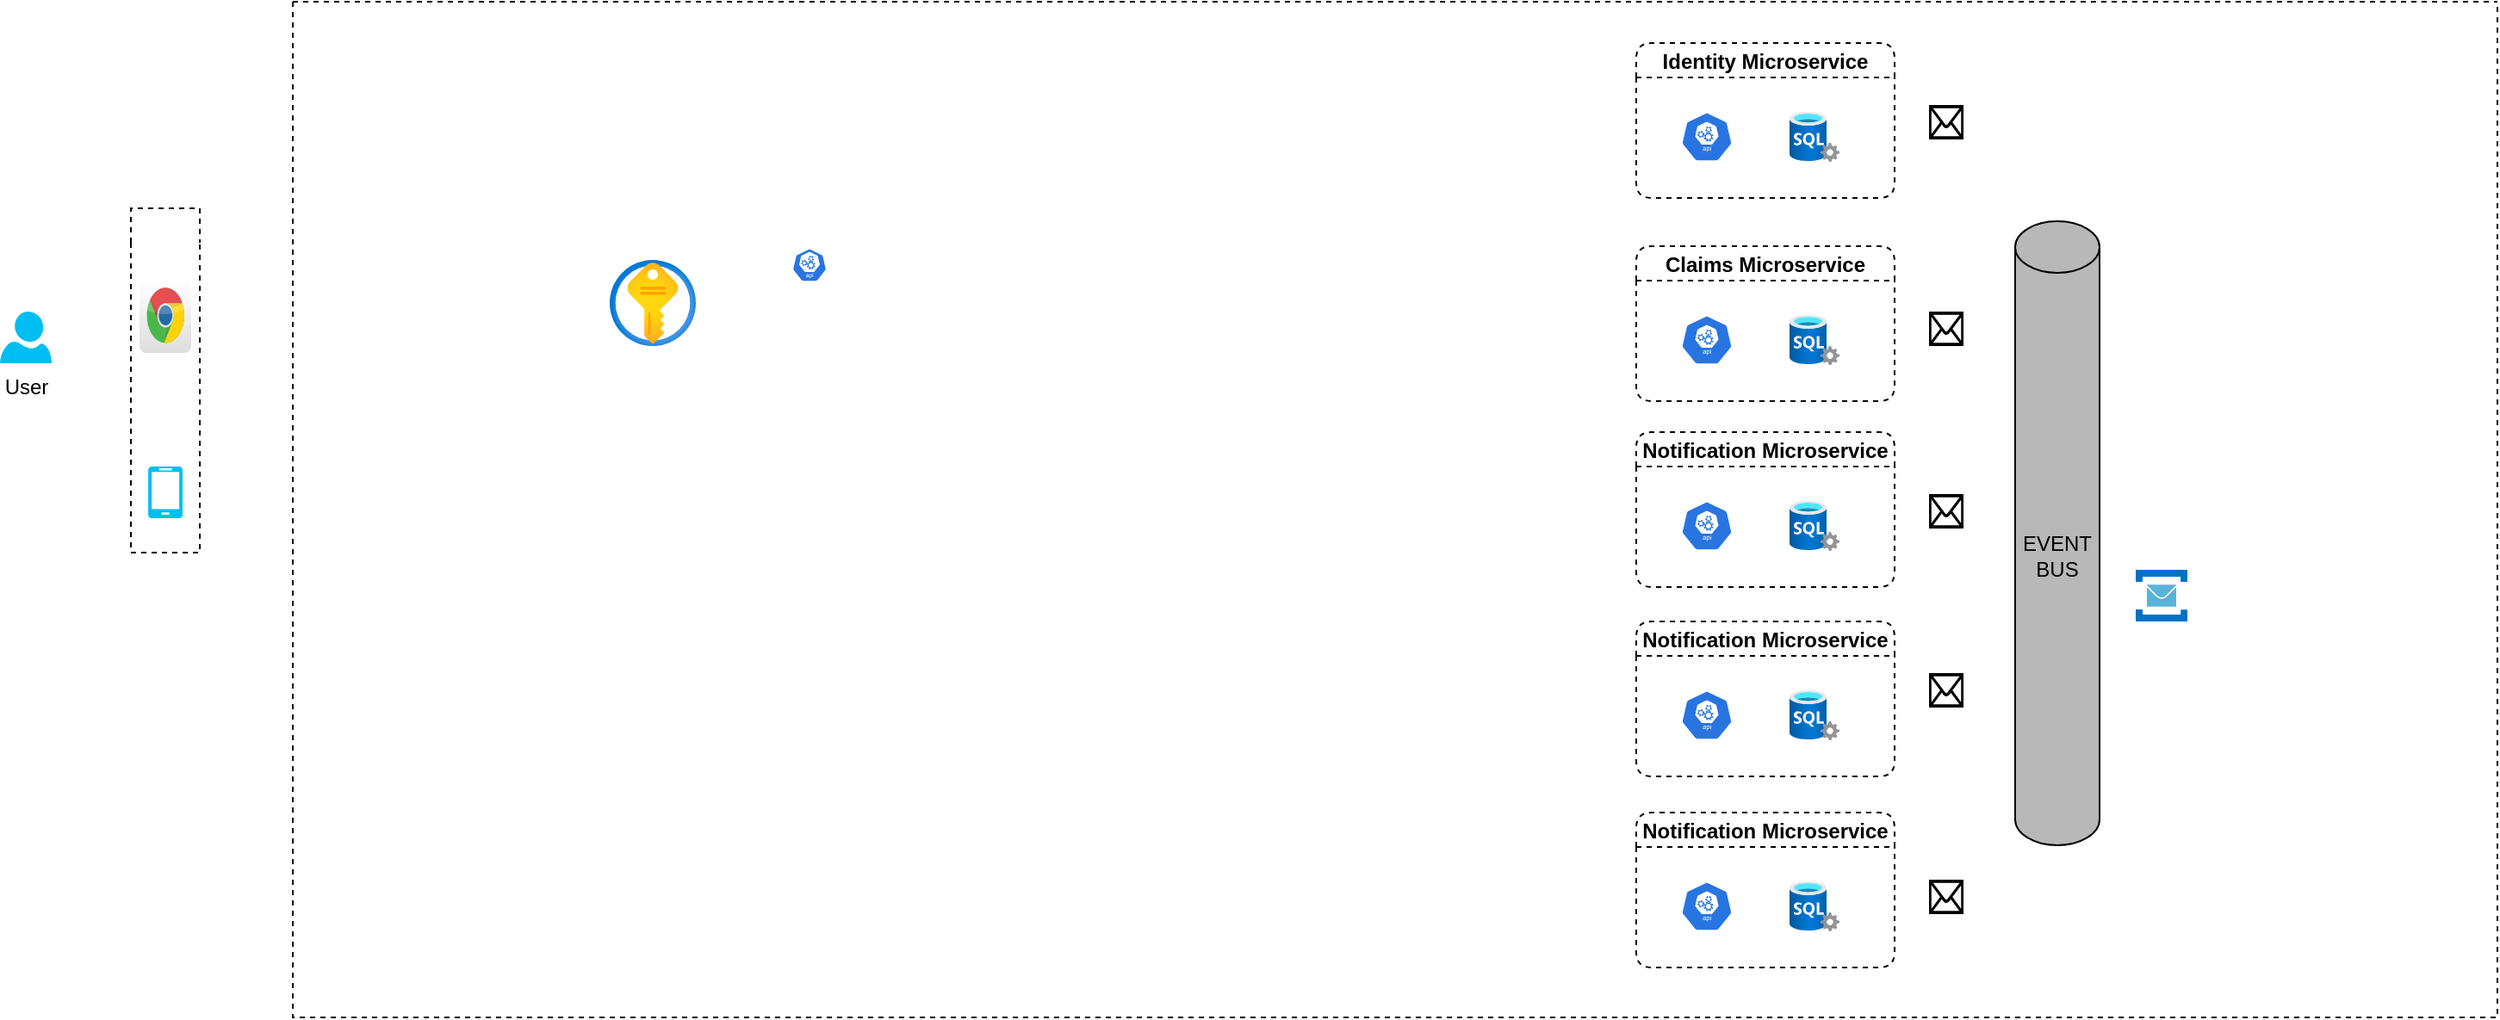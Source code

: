 <mxfile version="16.4.3" type="github">
  <diagram id="Nd7Q3TVraV60mRgbKxLl" name="Page-1">
    <mxGraphModel dx="1468" dy="796" grid="1" gridSize="10" guides="1" tooltips="1" connect="1" arrows="1" fold="1" page="1" pageScale="1" pageWidth="827" pageHeight="1169" math="0" shadow="0">
      <root>
        <mxCell id="0" />
        <mxCell id="1" parent="0" />
        <mxCell id="CmC81eJXV_4zMr-YZ4sl-3" value="" style="swimlane;startSize=20;swimlaneLine=0;fillColor=none;dashed=1;collapsible=0;" parent="1" vertex="1">
          <mxGeometry x="86" y="160" width="40" height="200" as="geometry">
            <mxRectangle x="50" y="160" width="50" height="40" as="alternateBounds" />
          </mxGeometry>
        </mxCell>
        <mxCell id="CmC81eJXV_4zMr-YZ4sl-6" value="" style="dashed=0;outlineConnect=0;html=1;align=center;labelPosition=center;verticalLabelPosition=bottom;verticalAlign=top;shape=mxgraph.webicons.chrome;gradientColor=#DFDEDE" parent="CmC81eJXV_4zMr-YZ4sl-3" vertex="1">
          <mxGeometry x="5" y="40" width="30" height="44" as="geometry" />
        </mxCell>
        <mxCell id="CmC81eJXV_4zMr-YZ4sl-7" value="" style="verticalLabelPosition=bottom;html=1;verticalAlign=top;align=center;strokeColor=none;fillColor=#00BEF2;shape=mxgraph.azure.mobile;pointerEvents=1;" parent="CmC81eJXV_4zMr-YZ4sl-3" vertex="1">
          <mxGeometry x="10" y="150" width="20" height="30" as="geometry" />
        </mxCell>
        <mxCell id="CmC81eJXV_4zMr-YZ4sl-4" value="User" style="verticalLabelPosition=bottom;html=1;verticalAlign=top;align=center;strokeColor=none;fillColor=#00BEF2;shape=mxgraph.azure.user;" parent="1" vertex="1">
          <mxGeometry x="10" y="220" width="30" height="30" as="geometry" />
        </mxCell>
        <mxCell id="1T_O8FafnoM-xf-Qj9W--26" value="" style="swimlane;startSize=0;labelBackgroundColor=#ADADAD;fillColor=#969696;dashed=1;collapsible=0;" parent="1" vertex="1">
          <mxGeometry x="180" y="40" width="1280" height="590" as="geometry" />
        </mxCell>
        <mxCell id="1T_O8FafnoM-xf-Qj9W--23" value="" style="sketch=0;aspect=fixed;html=1;points=[];align=center;image;fontSize=12;image=img/lib/mscae/Service_Bus.svg;labelBackgroundColor=#ADADAD;fillColor=#969696;" parent="1T_O8FafnoM-xf-Qj9W--26" vertex="1">
          <mxGeometry x="1070" y="330" width="30" height="30" as="geometry" />
        </mxCell>
        <mxCell id="UE3_2l7wGbZXTyPERCW3-47" value="" style="aspect=fixed;html=1;points=[];align=center;image;fontSize=12;image=img/lib/azure2/security/Key_Vaults.svg;" vertex="1" parent="1T_O8FafnoM-xf-Qj9W--26">
          <mxGeometry x="184" y="150" width="50" height="50" as="geometry" />
        </mxCell>
        <mxCell id="UE3_2l7wGbZXTyPERCW3-51" value="Identity Microservice" style="swimlane;startSize=20;glass=0;swimlaneLine=1;dashed=1;strokeWidth=1;swimlaneFillColor=none;rounded=1;shadow=0;sketch=0;swimlaneHead=1;horizontal=1;noLabel=0;collapsible=0;" vertex="1" parent="1T_O8FafnoM-xf-Qj9W--26">
          <mxGeometry x="780" y="24" width="150" height="90" as="geometry">
            <mxRectangle x="140" y="55" width="50" height="40" as="alternateBounds" />
          </mxGeometry>
        </mxCell>
        <mxCell id="UE3_2l7wGbZXTyPERCW3-52" value="" style="sketch=0;html=1;dashed=0;whitespace=wrap;fillColor=#2875E2;strokeColor=#ffffff;points=[[0.005,0.63,0],[0.1,0.2,0],[0.9,0.2,0],[0.5,0,0],[0.995,0.63,0],[0.72,0.99,0],[0.5,1,0],[0.28,0.99,0]];shape=mxgraph.kubernetes.icon;prIcon=api" vertex="1" parent="UE3_2l7wGbZXTyPERCW3-51">
          <mxGeometry x="16" y="40" width="50" height="29" as="geometry" />
        </mxCell>
        <mxCell id="UE3_2l7wGbZXTyPERCW3-53" value="" style="aspect=fixed;html=1;points=[];align=center;image;fontSize=12;image=img/lib/azure2/databases/SQL_Server.svg;" vertex="1" parent="UE3_2l7wGbZXTyPERCW3-51">
          <mxGeometry x="89" y="40" width="29" height="29" as="geometry" />
        </mxCell>
        <mxCell id="UE3_2l7wGbZXTyPERCW3-54" value="" style="sketch=0;html=1;dashed=0;whitespace=wrap;fillColor=#2875E2;strokeColor=#ffffff;points=[[0.005,0.63,0],[0.1,0.2,0],[0.9,0.2,0],[0.5,0,0],[0.995,0.63,0],[0.72,0.99,0],[0.5,1,0],[0.28,0.99,0]];shape=mxgraph.kubernetes.icon;prIcon=api" vertex="1" parent="1T_O8FafnoM-xf-Qj9W--26">
          <mxGeometry x="290" y="129" width="20" height="48" as="geometry" />
        </mxCell>
        <mxCell id="UE3_2l7wGbZXTyPERCW3-67" value="" style="sketch=0;pointerEvents=1;shadow=0;dashed=0;html=1;strokeColor=none;fillColor=#DF8C42;labelPosition=center;verticalLabelPosition=bottom;verticalAlign=top;align=center;outlineConnect=0;shape=mxgraph.veeam2.azure_blob;" vertex="1" parent="1T_O8FafnoM-xf-Qj9W--26">
          <mxGeometry x="550" y="320" width="34" as="geometry" />
        </mxCell>
        <mxCell id="1T_O8FafnoM-xf-Qj9W--22" value="EVENT BUS" style="shape=cylinder3;whiteSpace=wrap;boundedLbl=1;backgroundOutline=1;size=15;fillColor=#B8B8B8;align=center;direction=east;labelPosition=center;verticalLabelPosition=middle;verticalAlign=middle;labelBackgroundColor=none;labelBorderColor=none;html=1;" parent="1T_O8FafnoM-xf-Qj9W--26" vertex="1">
          <mxGeometry x="1000" y="127.5" width="49" height="362.5" as="geometry" />
        </mxCell>
        <mxCell id="UE3_2l7wGbZXTyPERCW3-90" value="Claims Microservice" style="swimlane;startSize=20;glass=0;swimlaneLine=1;dashed=1;strokeWidth=1;swimlaneFillColor=none;rounded=1;shadow=0;sketch=0;swimlaneHead=1;horizontal=1;noLabel=0;collapsible=0;" vertex="1" parent="1T_O8FafnoM-xf-Qj9W--26">
          <mxGeometry x="780" y="142" width="150" height="90" as="geometry">
            <mxRectangle x="140" y="55" width="50" height="40" as="alternateBounds" />
          </mxGeometry>
        </mxCell>
        <mxCell id="UE3_2l7wGbZXTyPERCW3-91" value="" style="sketch=0;html=1;dashed=0;whitespace=wrap;fillColor=#2875E2;strokeColor=#ffffff;points=[[0.005,0.63,0],[0.1,0.2,0],[0.9,0.2,0],[0.5,0,0],[0.995,0.63,0],[0.72,0.99,0],[0.5,1,0],[0.28,0.99,0]];shape=mxgraph.kubernetes.icon;prIcon=api" vertex="1" parent="UE3_2l7wGbZXTyPERCW3-90">
          <mxGeometry x="16" y="40" width="50" height="29" as="geometry" />
        </mxCell>
        <mxCell id="UE3_2l7wGbZXTyPERCW3-92" value="" style="aspect=fixed;html=1;points=[];align=center;image;fontSize=12;image=img/lib/azure2/databases/SQL_Server.svg;" vertex="1" parent="UE3_2l7wGbZXTyPERCW3-90">
          <mxGeometry x="89" y="40" width="29" height="29" as="geometry" />
        </mxCell>
        <mxCell id="UE3_2l7wGbZXTyPERCW3-95" value="Notification Microservice" style="swimlane;startSize=20;glass=0;swimlaneLine=1;dashed=1;strokeWidth=1;swimlaneFillColor=none;rounded=1;shadow=0;sketch=0;swimlaneHead=1;horizontal=1;noLabel=0;collapsible=0;" vertex="1" parent="1T_O8FafnoM-xf-Qj9W--26">
          <mxGeometry x="780" y="250" width="150" height="90" as="geometry">
            <mxRectangle x="140" y="55" width="50" height="40" as="alternateBounds" />
          </mxGeometry>
        </mxCell>
        <mxCell id="UE3_2l7wGbZXTyPERCW3-96" value="" style="sketch=0;html=1;dashed=0;whitespace=wrap;fillColor=#2875E2;strokeColor=#ffffff;points=[[0.005,0.63,0],[0.1,0.2,0],[0.9,0.2,0],[0.5,0,0],[0.995,0.63,0],[0.72,0.99,0],[0.5,1,0],[0.28,0.99,0]];shape=mxgraph.kubernetes.icon;prIcon=api" vertex="1" parent="UE3_2l7wGbZXTyPERCW3-95">
          <mxGeometry x="16" y="40" width="50" height="29" as="geometry" />
        </mxCell>
        <mxCell id="UE3_2l7wGbZXTyPERCW3-97" value="" style="aspect=fixed;html=1;points=[];align=center;image;fontSize=12;image=img/lib/azure2/databases/SQL_Server.svg;" vertex="1" parent="UE3_2l7wGbZXTyPERCW3-95">
          <mxGeometry x="89" y="40" width="29" height="29" as="geometry" />
        </mxCell>
        <mxCell id="UE3_2l7wGbZXTyPERCW3-98" value="Notification Microservice" style="swimlane;startSize=20;glass=0;swimlaneLine=1;dashed=1;strokeWidth=1;swimlaneFillColor=none;rounded=1;shadow=0;sketch=0;swimlaneHead=1;horizontal=1;noLabel=0;collapsible=0;" vertex="1" parent="1T_O8FafnoM-xf-Qj9W--26">
          <mxGeometry x="780" y="360" width="150" height="90" as="geometry">
            <mxRectangle x="140" y="55" width="50" height="40" as="alternateBounds" />
          </mxGeometry>
        </mxCell>
        <mxCell id="UE3_2l7wGbZXTyPERCW3-99" value="" style="sketch=0;html=1;dashed=0;whitespace=wrap;fillColor=#2875E2;strokeColor=#ffffff;points=[[0.005,0.63,0],[0.1,0.2,0],[0.9,0.2,0],[0.5,0,0],[0.995,0.63,0],[0.72,0.99,0],[0.5,1,0],[0.28,0.99,0]];shape=mxgraph.kubernetes.icon;prIcon=api" vertex="1" parent="UE3_2l7wGbZXTyPERCW3-98">
          <mxGeometry x="16" y="40" width="50" height="29" as="geometry" />
        </mxCell>
        <mxCell id="UE3_2l7wGbZXTyPERCW3-100" value="" style="aspect=fixed;html=1;points=[];align=center;image;fontSize=12;image=img/lib/azure2/databases/SQL_Server.svg;" vertex="1" parent="UE3_2l7wGbZXTyPERCW3-98">
          <mxGeometry x="89" y="40" width="29" height="29" as="geometry" />
        </mxCell>
        <mxCell id="UE3_2l7wGbZXTyPERCW3-101" value="Notification Microservice" style="swimlane;startSize=20;glass=0;swimlaneLine=1;dashed=1;strokeWidth=1;swimlaneFillColor=none;rounded=1;shadow=0;sketch=0;swimlaneHead=1;horizontal=1;noLabel=0;collapsible=0;" vertex="1" parent="1T_O8FafnoM-xf-Qj9W--26">
          <mxGeometry x="780" y="471" width="150" height="90" as="geometry">
            <mxRectangle x="140" y="55" width="50" height="40" as="alternateBounds" />
          </mxGeometry>
        </mxCell>
        <mxCell id="UE3_2l7wGbZXTyPERCW3-102" value="" style="sketch=0;html=1;dashed=0;whitespace=wrap;fillColor=#2875E2;strokeColor=#ffffff;points=[[0.005,0.63,0],[0.1,0.2,0],[0.9,0.2,0],[0.5,0,0],[0.995,0.63,0],[0.72,0.99,0],[0.5,1,0],[0.28,0.99,0]];shape=mxgraph.kubernetes.icon;prIcon=api" vertex="1" parent="UE3_2l7wGbZXTyPERCW3-101">
          <mxGeometry x="16" y="40" width="50" height="29" as="geometry" />
        </mxCell>
        <mxCell id="UE3_2l7wGbZXTyPERCW3-103" value="" style="aspect=fixed;html=1;points=[];align=center;image;fontSize=12;image=img/lib/azure2/databases/SQL_Server.svg;" vertex="1" parent="UE3_2l7wGbZXTyPERCW3-101">
          <mxGeometry x="89" y="40" width="29" height="29" as="geometry" />
        </mxCell>
        <mxCell id="UE3_2l7wGbZXTyPERCW3-108" value="" style="shape=mxgraph.signs.tech.mail;html=1;pointerEvents=1;fillColor=#000000;strokeColor=none;verticalLabelPosition=bottom;verticalAlign=top;align=center;" vertex="1" parent="1T_O8FafnoM-xf-Qj9W--26">
          <mxGeometry x="950" y="510" width="20" height="20" as="geometry" />
        </mxCell>
        <mxCell id="UE3_2l7wGbZXTyPERCW3-112" value="" style="shape=mxgraph.signs.tech.mail;html=1;pointerEvents=1;fillColor=#000000;strokeColor=none;verticalLabelPosition=bottom;verticalAlign=top;align=center;" vertex="1" parent="1T_O8FafnoM-xf-Qj9W--26">
          <mxGeometry x="950" y="60" width="20" height="20" as="geometry" />
        </mxCell>
        <mxCell id="UE3_2l7wGbZXTyPERCW3-113" value="" style="shape=mxgraph.signs.tech.mail;html=1;pointerEvents=1;fillColor=#000000;strokeColor=none;verticalLabelPosition=bottom;verticalAlign=top;align=center;" vertex="1" parent="1T_O8FafnoM-xf-Qj9W--26">
          <mxGeometry x="950" y="180" width="20" height="20" as="geometry" />
        </mxCell>
        <mxCell id="UE3_2l7wGbZXTyPERCW3-114" value="" style="shape=mxgraph.signs.tech.mail;html=1;pointerEvents=1;fillColor=#000000;strokeColor=none;verticalLabelPosition=bottom;verticalAlign=top;align=center;" vertex="1" parent="1T_O8FafnoM-xf-Qj9W--26">
          <mxGeometry x="950" y="286" width="20" height="20" as="geometry" />
        </mxCell>
        <mxCell id="UE3_2l7wGbZXTyPERCW3-115" value="" style="shape=mxgraph.signs.tech.mail;html=1;pointerEvents=1;fillColor=#000000;strokeColor=none;verticalLabelPosition=bottom;verticalAlign=top;align=center;" vertex="1" parent="1T_O8FafnoM-xf-Qj9W--26">
          <mxGeometry x="950" y="390" width="20" height="20" as="geometry" />
        </mxCell>
        <mxCell id="UE3_2l7wGbZXTyPERCW3-49" value="" style="sketch=0;pointerEvents=1;shadow=0;dashed=0;html=1;strokeColor=none;fillColor=#DF8C42;labelPosition=center;verticalLabelPosition=bottom;verticalAlign=top;align=center;outlineConnect=0;shape=mxgraph.veeam2.azure_blob;" vertex="1" parent="1">
          <mxGeometry x="730" y="360" width="34" as="geometry" />
        </mxCell>
      </root>
    </mxGraphModel>
  </diagram>
</mxfile>
